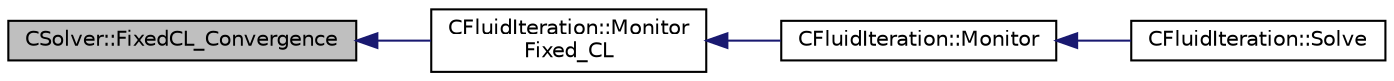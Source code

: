 digraph "CSolver::FixedCL_Convergence"
{
  edge [fontname="Helvetica",fontsize="10",labelfontname="Helvetica",labelfontsize="10"];
  node [fontname="Helvetica",fontsize="10",shape=record];
  rankdir="LR";
  Node814 [label="CSolver::FixedCL_Convergence",height=0.2,width=0.4,color="black", fillcolor="grey75", style="filled", fontcolor="black"];
  Node814 -> Node815 [dir="back",color="midnightblue",fontsize="10",style="solid",fontname="Helvetica"];
  Node815 [label="CFluidIteration::Monitor\lFixed_CL",height=0.2,width=0.4,color="black", fillcolor="white", style="filled",URL="$class_c_fluid_iteration.html#a21538ff2df862f29e659135452d901a1",tooltip="Fixed CL monitoring function. "];
  Node815 -> Node816 [dir="back",color="midnightblue",fontsize="10",style="solid",fontname="Helvetica"];
  Node816 [label="CFluidIteration::Monitor",height=0.2,width=0.4,color="black", fillcolor="white", style="filled",URL="$class_c_fluid_iteration.html#a563192d869a4e82151c0bf6781b4890d",tooltip="Monitors the convergence and other metrics for the fluid system. "];
  Node816 -> Node817 [dir="back",color="midnightblue",fontsize="10",style="solid",fontname="Helvetica"];
  Node817 [label="CFluidIteration::Solve",height=0.2,width=0.4,color="black", fillcolor="white", style="filled",URL="$class_c_fluid_iteration.html#ae22cd342c9c9d2ea5ac3f5103394ff80",tooltip="Iterate the fluid system for a number of Inner_Iter iterations. "];
}

